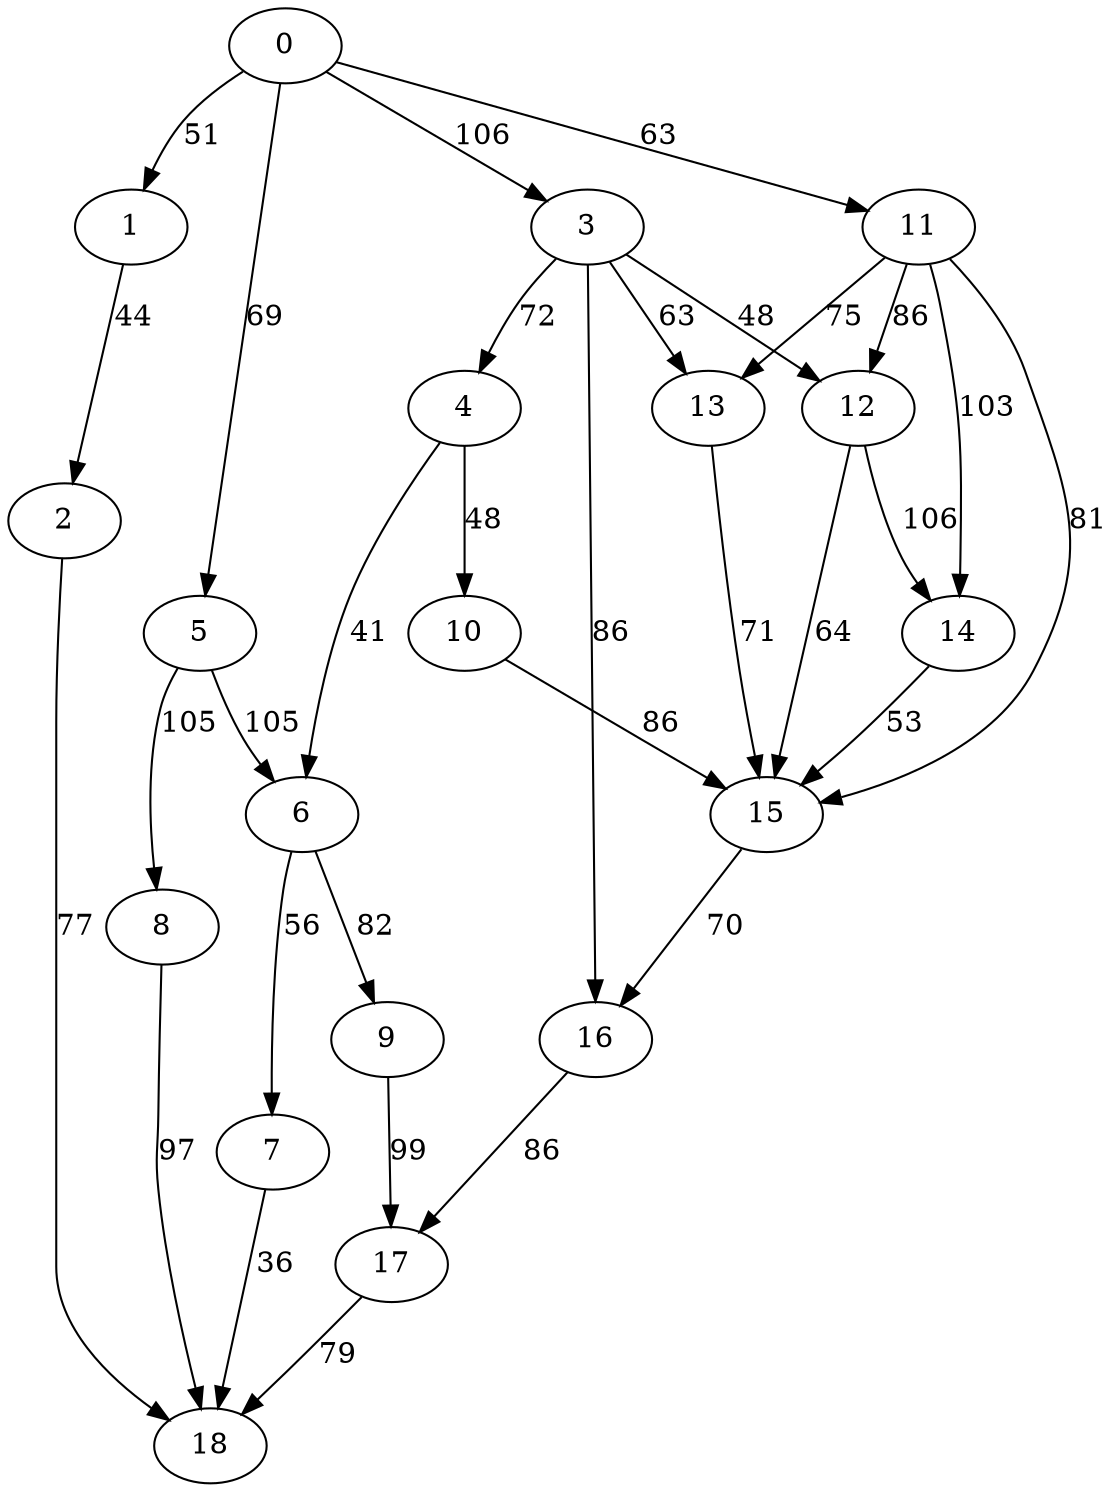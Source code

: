 digraph t20p3r7_6 {
0 -> 1 [ label = 51 ];
0 -> 3 [ label = 106 ];
0 -> 5 [ label = 69 ];
0 -> 11 [ label = 63 ];
1 -> 2 [ label = 44 ];
2 -> 18 [ label = 77 ];
3 -> 4 [ label = 72 ];
3 -> 12 [ label = 48 ];
3 -> 13 [ label = 63 ];
3 -> 16 [ label = 86 ];
4 -> 6 [ label = 41 ];
4 -> 10 [ label = 48 ];
5 -> 6 [ label = 105 ];
5 -> 8 [ label = 105 ];
6 -> 7 [ label = 56 ];
6 -> 9 [ label = 82 ];
7 -> 18 [ label = 36 ];
8 -> 18 [ label = 97 ];
9 -> 17 [ label = 99 ];
10 -> 15 [ label = 86 ];
11 -> 12 [ label = 86 ];
11 -> 13 [ label = 75 ];
11 -> 14 [ label = 103 ];
11 -> 15 [ label = 81 ];
12 -> 14 [ label = 106 ];
12 -> 15 [ label = 64 ];
13 -> 15 [ label = 71 ];
14 -> 15 [ label = 53 ];
15 -> 16 [ label = 70 ];
16 -> 17 [ label = 86 ];
17 -> 18 [ label = 79 ];
 }


